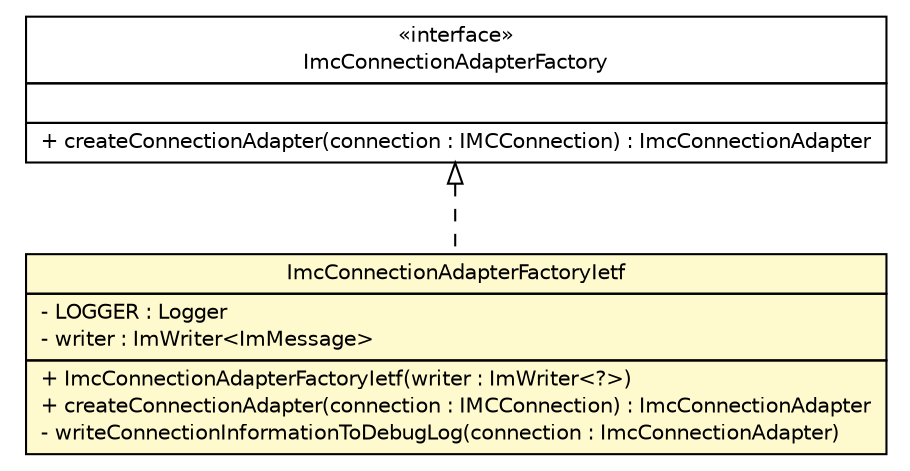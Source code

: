 #!/usr/local/bin/dot
#
# Class diagram 
# Generated by UMLGraph version R5_6 (http://www.umlgraph.org/)
#

digraph G {
	edge [fontname="Helvetica",fontsize=10,labelfontname="Helvetica",labelfontsize=10];
	node [fontname="Helvetica",fontsize=10,shape=plaintext];
	nodesep=0.25;
	ranksep=0.5;
	// de.hsbremen.tc.tnc.im.adapter.connection.ImcConnectionAdapterFactoryIetf
	c4604 [label=<<table title="de.hsbremen.tc.tnc.im.adapter.connection.ImcConnectionAdapterFactoryIetf" border="0" cellborder="1" cellspacing="0" cellpadding="2" port="p" bgcolor="lemonChiffon" href="./ImcConnectionAdapterFactoryIetf.html">
		<tr><td><table border="0" cellspacing="0" cellpadding="1">
<tr><td align="center" balign="center"> ImcConnectionAdapterFactoryIetf </td></tr>
		</table></td></tr>
		<tr><td><table border="0" cellspacing="0" cellpadding="1">
<tr><td align="left" balign="left"> - LOGGER : Logger </td></tr>
<tr><td align="left" balign="left"> - writer : ImWriter&lt;ImMessage&gt; </td></tr>
		</table></td></tr>
		<tr><td><table border="0" cellspacing="0" cellpadding="1">
<tr><td align="left" balign="left"> + ImcConnectionAdapterFactoryIetf(writer : ImWriter&lt;?&gt;) </td></tr>
<tr><td align="left" balign="left"> + createConnectionAdapter(connection : IMCConnection) : ImcConnectionAdapter </td></tr>
<tr><td align="left" balign="left"> - writeConnectionInformationToDebugLog(connection : ImcConnectionAdapter) </td></tr>
		</table></td></tr>
		</table>>, URL="./ImcConnectionAdapterFactoryIetf.html", fontname="Helvetica", fontcolor="black", fontsize=10.0];
	// de.hsbremen.tc.tnc.im.adapter.connection.ImcConnectionAdapterFactory
	c4605 [label=<<table title="de.hsbremen.tc.tnc.im.adapter.connection.ImcConnectionAdapterFactory" border="0" cellborder="1" cellspacing="0" cellpadding="2" port="p" href="./ImcConnectionAdapterFactory.html">
		<tr><td><table border="0" cellspacing="0" cellpadding="1">
<tr><td align="center" balign="center"> &#171;interface&#187; </td></tr>
<tr><td align="center" balign="center"> ImcConnectionAdapterFactory </td></tr>
		</table></td></tr>
		<tr><td><table border="0" cellspacing="0" cellpadding="1">
<tr><td align="left" balign="left">  </td></tr>
		</table></td></tr>
		<tr><td><table border="0" cellspacing="0" cellpadding="1">
<tr><td align="left" balign="left"> + createConnectionAdapter(connection : IMCConnection) : ImcConnectionAdapter </td></tr>
		</table></td></tr>
		</table>>, URL="./ImcConnectionAdapterFactory.html", fontname="Helvetica", fontcolor="black", fontsize=10.0];
	//de.hsbremen.tc.tnc.im.adapter.connection.ImcConnectionAdapterFactoryIetf implements de.hsbremen.tc.tnc.im.adapter.connection.ImcConnectionAdapterFactory
	c4605:p -> c4604:p [dir=back,arrowtail=empty,style=dashed];
}

